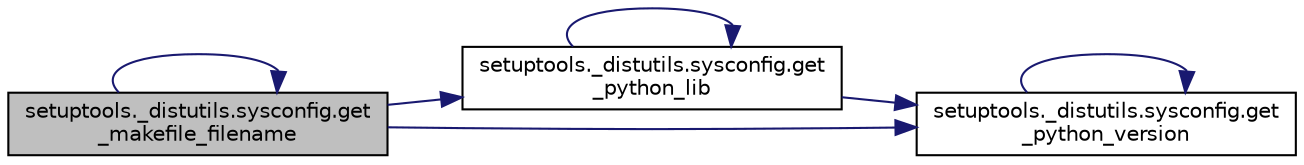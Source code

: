 digraph "setuptools._distutils.sysconfig.get_makefile_filename"
{
 // LATEX_PDF_SIZE
  edge [fontname="Helvetica",fontsize="10",labelfontname="Helvetica",labelfontsize="10"];
  node [fontname="Helvetica",fontsize="10",shape=record];
  rankdir="LR";
  Node1 [label="setuptools._distutils.sysconfig.get\l_makefile_filename",height=0.2,width=0.4,color="black", fillcolor="grey75", style="filled", fontcolor="black",tooltip=" "];
  Node1 -> Node1 [color="midnightblue",fontsize="10",style="solid",fontname="Helvetica"];
  Node1 -> Node2 [color="midnightblue",fontsize="10",style="solid",fontname="Helvetica"];
  Node2 [label="setuptools._distutils.sysconfig.get\l_python_lib",height=0.2,width=0.4,color="black", fillcolor="white", style="filled",URL="$d9/db2/namespacesetuptools_1_1__distutils_1_1sysconfig.html#a1ec7e0c564e204dd18365fb4a5dfb46d",tooltip=" "];
  Node2 -> Node2 [color="midnightblue",fontsize="10",style="solid",fontname="Helvetica"];
  Node2 -> Node3 [color="midnightblue",fontsize="10",style="solid",fontname="Helvetica"];
  Node3 [label="setuptools._distutils.sysconfig.get\l_python_version",height=0.2,width=0.4,color="black", fillcolor="white", style="filled",URL="$d9/db2/namespacesetuptools_1_1__distutils_1_1sysconfig.html#a89f553c60c49aa98ccb15aeedb84c43b",tooltip=" "];
  Node3 -> Node3 [color="midnightblue",fontsize="10",style="solid",fontname="Helvetica"];
  Node1 -> Node3 [color="midnightblue",fontsize="10",style="solid",fontname="Helvetica"];
}

